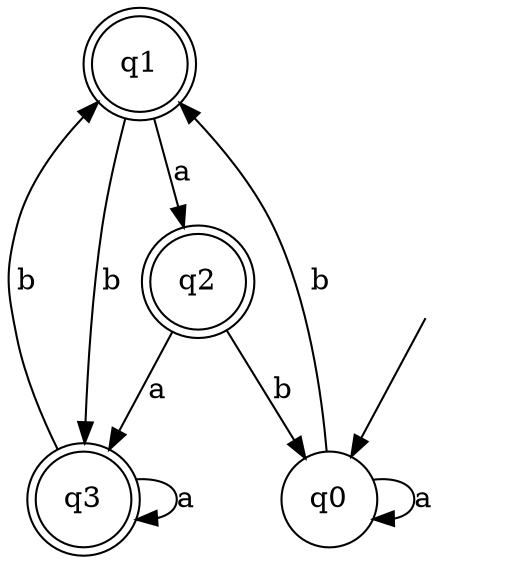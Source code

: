 digraph Automaton {

q1 [shape = doublecircle];

q2 [shape = doublecircle];

q3 [shape = doublecircle];

_nil [style = invis];

q0 [shape = circle];

q2 -> q0 [label = "b"];

q3 -> q1 [label = "b"];

_nil -> q0;

q3 -> q3 [label = "a"];

q1 -> q2 [label = "a"];

q1 -> q3 [label = "b"];

q0 -> q0 [label = "a"];

q2 -> q3 [label = "a"];

q0 -> q1 [label = "b"];

}
